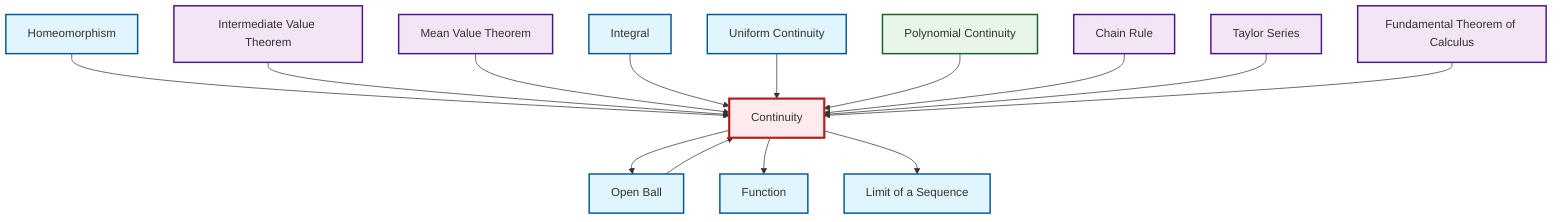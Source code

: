 graph TD
    classDef definition fill:#e1f5fe,stroke:#01579b,stroke-width:2px
    classDef theorem fill:#f3e5f5,stroke:#4a148c,stroke-width:2px
    classDef axiom fill:#fff3e0,stroke:#e65100,stroke-width:2px
    classDef example fill:#e8f5e9,stroke:#1b5e20,stroke-width:2px
    classDef current fill:#ffebee,stroke:#b71c1c,stroke-width:3px
    thm-mean-value["Mean Value Theorem"]:::theorem
    def-uniform-continuity["Uniform Continuity"]:::definition
    thm-chain-rule["Chain Rule"]:::theorem
    def-function["Function"]:::definition
    def-limit["Limit of a Sequence"]:::definition
    ex-polynomial-continuity["Polynomial Continuity"]:::example
    def-open-ball["Open Ball"]:::definition
    def-homeomorphism["Homeomorphism"]:::definition
    thm-fundamental-calculus["Fundamental Theorem of Calculus"]:::theorem
    thm-taylor-series["Taylor Series"]:::theorem
    def-continuity["Continuity"]:::definition
    def-integral["Integral"]:::definition
    thm-intermediate-value["Intermediate Value Theorem"]:::theorem
    def-continuity --> def-open-ball
    def-homeomorphism --> def-continuity
    def-open-ball --> def-continuity
    thm-intermediate-value --> def-continuity
    def-continuity --> def-function
    thm-mean-value --> def-continuity
    def-integral --> def-continuity
    def-uniform-continuity --> def-continuity
    ex-polynomial-continuity --> def-continuity
    thm-chain-rule --> def-continuity
    thm-taylor-series --> def-continuity
    thm-fundamental-calculus --> def-continuity
    def-continuity --> def-limit
    class def-continuity current